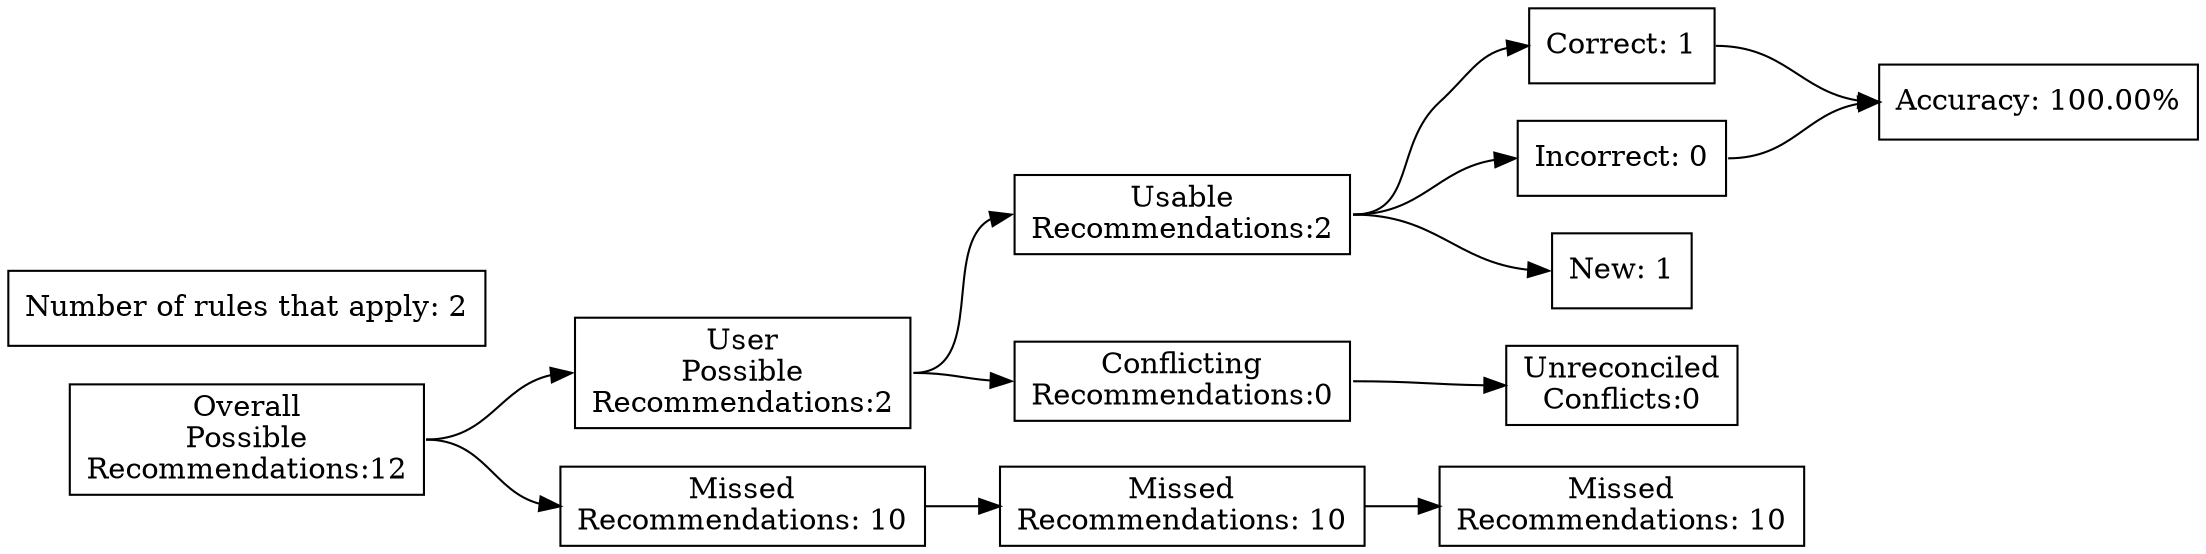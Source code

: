 digraph {
	graph [rankdir=LR]
	node [pos=r shape=box]
	edge [headport=w tailport=e]
		A [label="Overall
Possible
Recommendations:12"]
		B [label="User
Possible
Recommendations:2"]
		C [label="Missed
Recommendations: 10"]
		D [label="Usable
Recommendations:2"]
		E [label="Conflicting
Recommendations:0"]
		J [label="Missed
Recommendations: 10"]
		M [label="Unreconciled
Conflicts:0"]
		F [label="Correct: 1"]
		G [label="Incorrect: 0"]
		H [label="New: 1"]
		K [label="Missed
Recommendations: 10"]
		I [label="Accuracy: 100.00%"]
		l [label="Number of rules that apply: 2"]
			A -> B
			A -> C
			B -> D
			B -> E
			D -> F
			D -> G
			D -> H
			F -> I
			G -> I
			C -> J
			J -> K
			E -> M
}